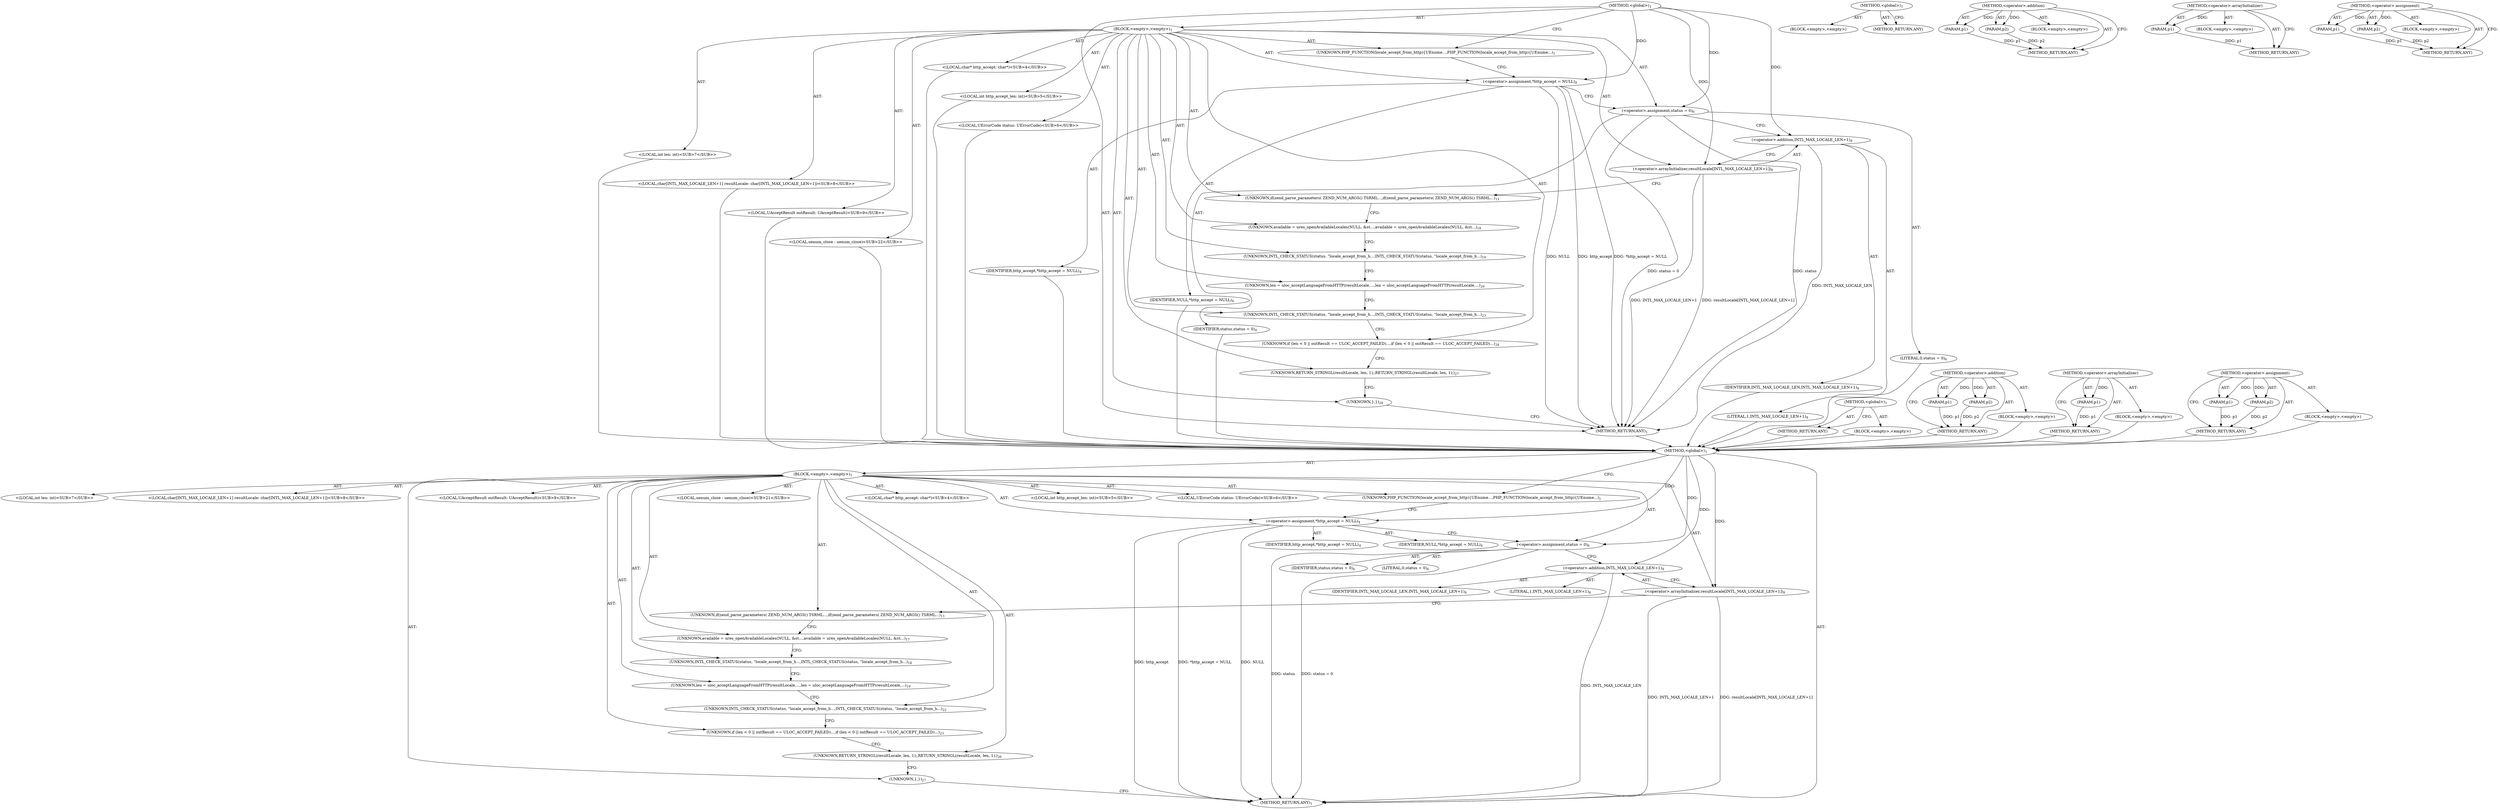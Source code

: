 digraph "&lt;operator&gt;.assignment" {
vulnerable_6 [label=<(METHOD,&lt;global&gt;)<SUB>1</SUB>>];
vulnerable_7 [label=<(BLOCK,&lt;empty&gt;,&lt;empty&gt;)<SUB>1</SUB>>];
vulnerable_8 [label=<(UNKNOWN,PHP_FUNCTION(locale_accept_from_http)
{
	UEnume...,PHP_FUNCTION(locale_accept_from_http)
{
	UEnume...)<SUB>1</SUB>>];
vulnerable_9 [label="<(LOCAL,char* http_accept: char*)<SUB>4</SUB>>"];
vulnerable_10 [label=<(&lt;operator&gt;.assignment,*http_accept = NULL)<SUB>4</SUB>>];
vulnerable_11 [label=<(IDENTIFIER,http_accept,*http_accept = NULL)<SUB>4</SUB>>];
vulnerable_12 [label=<(IDENTIFIER,NULL,*http_accept = NULL)<SUB>4</SUB>>];
vulnerable_13 [label="<(LOCAL,int http_accept_len: int)<SUB>5</SUB>>"];
vulnerable_14 [label="<(LOCAL,UErrorCode status: UErrorCode)<SUB>6</SUB>>"];
vulnerable_15 [label=<(&lt;operator&gt;.assignment,status = 0)<SUB>6</SUB>>];
vulnerable_16 [label=<(IDENTIFIER,status,status = 0)<SUB>6</SUB>>];
vulnerable_17 [label=<(LITERAL,0,status = 0)<SUB>6</SUB>>];
vulnerable_18 [label="<(LOCAL,int len: int)<SUB>7</SUB>>"];
vulnerable_19 [label="<(LOCAL,char[INTL_MAX_LOCALE_LEN+1] resultLocale: char[INTL_MAX_LOCALE_LEN+1])<SUB>8</SUB>>"];
vulnerable_20 [label=<(&lt;operator&gt;.arrayInitializer,resultLocale[INTL_MAX_LOCALE_LEN+1])<SUB>8</SUB>>];
vulnerable_21 [label=<(&lt;operator&gt;.addition,INTL_MAX_LOCALE_LEN+1)<SUB>8</SUB>>];
vulnerable_22 [label=<(IDENTIFIER,INTL_MAX_LOCALE_LEN,INTL_MAX_LOCALE_LEN+1)<SUB>8</SUB>>];
vulnerable_23 [label=<(LITERAL,1,INTL_MAX_LOCALE_LEN+1)<SUB>8</SUB>>];
vulnerable_24 [label="<(LOCAL,UAcceptResult outResult: UAcceptResult)<SUB>9</SUB>>"];
vulnerable_25 [label=<(UNKNOWN,if(zend_parse_parameters( ZEND_NUM_ARGS() TSRML...,if(zend_parse_parameters( ZEND_NUM_ARGS() TSRML...)<SUB>11</SUB>>];
vulnerable_26 [label=<(UNKNOWN,available = ures_openAvailableLocales(NULL, &amp;st...,available = ures_openAvailableLocales(NULL, &amp;st...)<SUB>17</SUB>>];
vulnerable_27 [label=<(UNKNOWN,INTL_CHECK_STATUS(status, &quot;locale_accept_from_h...,INTL_CHECK_STATUS(status, &quot;locale_accept_from_h...)<SUB>18</SUB>>];
vulnerable_28 [label=<(UNKNOWN,len = uloc_acceptLanguageFromHTTP(resultLocale,...,len = uloc_acceptLanguageFromHTTP(resultLocale,...)<SUB>19</SUB>>];
vulnerable_29 [label="<(LOCAL,uenum_close : uenum_close)<SUB>21</SUB>>"];
vulnerable_30 [label=<(UNKNOWN,INTL_CHECK_STATUS(status, &quot;locale_accept_from_h...,INTL_CHECK_STATUS(status, &quot;locale_accept_from_h...)<SUB>22</SUB>>];
vulnerable_31 [label=<(UNKNOWN,if (len &lt; 0 || outResult == ULOC_ACCEPT_FAILED)...,if (len &lt; 0 || outResult == ULOC_ACCEPT_FAILED)...)<SUB>23</SUB>>];
vulnerable_32 [label=<(UNKNOWN,RETURN_STRINGL(resultLocale, len, 1);,RETURN_STRINGL(resultLocale, len, 1);)<SUB>26</SUB>>];
vulnerable_33 [label=<(UNKNOWN,},})<SUB>27</SUB>>];
vulnerable_34 [label=<(METHOD_RETURN,ANY)<SUB>1</SUB>>];
vulnerable_51 [label=<(METHOD,&lt;global&gt;)<SUB>1</SUB>>];
vulnerable_52 [label=<(BLOCK,&lt;empty&gt;,&lt;empty&gt;)>];
vulnerable_53 [label=<(METHOD_RETURN,ANY)>];
vulnerable_66 [label=<(METHOD,&lt;operator&gt;.addition)>];
vulnerable_67 [label=<(PARAM,p1)>];
vulnerable_68 [label=<(PARAM,p2)>];
vulnerable_69 [label=<(BLOCK,&lt;empty&gt;,&lt;empty&gt;)>];
vulnerable_70 [label=<(METHOD_RETURN,ANY)>];
vulnerable_62 [label=<(METHOD,&lt;operator&gt;.arrayInitializer)>];
vulnerable_63 [label=<(PARAM,p1)>];
vulnerable_64 [label=<(BLOCK,&lt;empty&gt;,&lt;empty&gt;)>];
vulnerable_65 [label=<(METHOD_RETURN,ANY)>];
vulnerable_57 [label=<(METHOD,&lt;operator&gt;.assignment)>];
vulnerable_58 [label=<(PARAM,p1)>];
vulnerable_59 [label=<(PARAM,p2)>];
vulnerable_60 [label=<(BLOCK,&lt;empty&gt;,&lt;empty&gt;)>];
vulnerable_61 [label=<(METHOD_RETURN,ANY)>];
fixed_6 [label=<(METHOD,&lt;global&gt;)<SUB>1</SUB>>];
fixed_7 [label=<(BLOCK,&lt;empty&gt;,&lt;empty&gt;)<SUB>1</SUB>>];
fixed_8 [label=<(UNKNOWN,PHP_FUNCTION(locale_accept_from_http)
{
	UEnume...,PHP_FUNCTION(locale_accept_from_http)
{
	UEnume...)<SUB>1</SUB>>];
fixed_9 [label="<(LOCAL,char* http_accept: char*)<SUB>4</SUB>>"];
fixed_10 [label=<(&lt;operator&gt;.assignment,*http_accept = NULL)<SUB>4</SUB>>];
fixed_11 [label=<(IDENTIFIER,http_accept,*http_accept = NULL)<SUB>4</SUB>>];
fixed_12 [label=<(IDENTIFIER,NULL,*http_accept = NULL)<SUB>4</SUB>>];
fixed_13 [label="<(LOCAL,int http_accept_len: int)<SUB>5</SUB>>"];
fixed_14 [label="<(LOCAL,UErrorCode status: UErrorCode)<SUB>6</SUB>>"];
fixed_15 [label=<(&lt;operator&gt;.assignment,status = 0)<SUB>6</SUB>>];
fixed_16 [label=<(IDENTIFIER,status,status = 0)<SUB>6</SUB>>];
fixed_17 [label=<(LITERAL,0,status = 0)<SUB>6</SUB>>];
fixed_18 [label="<(LOCAL,int len: int)<SUB>7</SUB>>"];
fixed_19 [label="<(LOCAL,char[INTL_MAX_LOCALE_LEN+1] resultLocale: char[INTL_MAX_LOCALE_LEN+1])<SUB>8</SUB>>"];
fixed_20 [label=<(&lt;operator&gt;.arrayInitializer,resultLocale[INTL_MAX_LOCALE_LEN+1])<SUB>8</SUB>>];
fixed_21 [label=<(&lt;operator&gt;.addition,INTL_MAX_LOCALE_LEN+1)<SUB>8</SUB>>];
fixed_22 [label=<(IDENTIFIER,INTL_MAX_LOCALE_LEN,INTL_MAX_LOCALE_LEN+1)<SUB>8</SUB>>];
fixed_23 [label=<(LITERAL,1,INTL_MAX_LOCALE_LEN+1)<SUB>8</SUB>>];
fixed_24 [label="<(LOCAL,UAcceptResult outResult: UAcceptResult)<SUB>9</SUB>>"];
fixed_25 [label=<(UNKNOWN,if(zend_parse_parameters( ZEND_NUM_ARGS() TSRML...,if(zend_parse_parameters( ZEND_NUM_ARGS() TSRML...)<SUB>11</SUB>>];
fixed_26 [label=<(UNKNOWN,available = ures_openAvailableLocales(NULL, &amp;st...,available = ures_openAvailableLocales(NULL, &amp;st...)<SUB>18</SUB>>];
fixed_27 [label=<(UNKNOWN,INTL_CHECK_STATUS(status, &quot;locale_accept_from_h...,INTL_CHECK_STATUS(status, &quot;locale_accept_from_h...)<SUB>19</SUB>>];
fixed_28 [label=<(UNKNOWN,len = uloc_acceptLanguageFromHTTP(resultLocale,...,len = uloc_acceptLanguageFromHTTP(resultLocale,...)<SUB>20</SUB>>];
fixed_29 [label="<(LOCAL,uenum_close : uenum_close)<SUB>22</SUB>>"];
fixed_30 [label=<(UNKNOWN,INTL_CHECK_STATUS(status, &quot;locale_accept_from_h...,INTL_CHECK_STATUS(status, &quot;locale_accept_from_h...)<SUB>23</SUB>>];
fixed_31 [label=<(UNKNOWN,if (len &lt; 0 || outResult == ULOC_ACCEPT_FAILED)...,if (len &lt; 0 || outResult == ULOC_ACCEPT_FAILED)...)<SUB>24</SUB>>];
fixed_32 [label=<(UNKNOWN,RETURN_STRINGL(resultLocale, len, 1);,RETURN_STRINGL(resultLocale, len, 1);)<SUB>27</SUB>>];
fixed_33 [label=<(UNKNOWN,},})<SUB>28</SUB>>];
fixed_34 [label=<(METHOD_RETURN,ANY)<SUB>1</SUB>>];
fixed_51 [label=<(METHOD,&lt;global&gt;)<SUB>1</SUB>>];
fixed_52 [label=<(BLOCK,&lt;empty&gt;,&lt;empty&gt;)>];
fixed_53 [label=<(METHOD_RETURN,ANY)>];
fixed_66 [label=<(METHOD,&lt;operator&gt;.addition)>];
fixed_67 [label=<(PARAM,p1)>];
fixed_68 [label=<(PARAM,p2)>];
fixed_69 [label=<(BLOCK,&lt;empty&gt;,&lt;empty&gt;)>];
fixed_70 [label=<(METHOD_RETURN,ANY)>];
fixed_62 [label=<(METHOD,&lt;operator&gt;.arrayInitializer)>];
fixed_63 [label=<(PARAM,p1)>];
fixed_64 [label=<(BLOCK,&lt;empty&gt;,&lt;empty&gt;)>];
fixed_65 [label=<(METHOD_RETURN,ANY)>];
fixed_57 [label=<(METHOD,&lt;operator&gt;.assignment)>];
fixed_58 [label=<(PARAM,p1)>];
fixed_59 [label=<(PARAM,p2)>];
fixed_60 [label=<(BLOCK,&lt;empty&gt;,&lt;empty&gt;)>];
fixed_61 [label=<(METHOD_RETURN,ANY)>];
vulnerable_6 -> vulnerable_7  [key=0, label="AST: "];
vulnerable_6 -> vulnerable_34  [key=0, label="AST: "];
vulnerable_6 -> vulnerable_8  [key=0, label="CFG: "];
vulnerable_6 -> vulnerable_10  [key=0, label="DDG: "];
vulnerable_6 -> vulnerable_15  [key=0, label="DDG: "];
vulnerable_6 -> vulnerable_20  [key=0, label="DDG: "];
vulnerable_6 -> vulnerable_21  [key=0, label="DDG: "];
vulnerable_7 -> vulnerable_8  [key=0, label="AST: "];
vulnerable_7 -> vulnerable_9  [key=0, label="AST: "];
vulnerable_7 -> vulnerable_10  [key=0, label="AST: "];
vulnerable_7 -> vulnerable_13  [key=0, label="AST: "];
vulnerable_7 -> vulnerable_14  [key=0, label="AST: "];
vulnerable_7 -> vulnerable_15  [key=0, label="AST: "];
vulnerable_7 -> vulnerable_18  [key=0, label="AST: "];
vulnerable_7 -> vulnerable_19  [key=0, label="AST: "];
vulnerable_7 -> vulnerable_20  [key=0, label="AST: "];
vulnerable_7 -> vulnerable_24  [key=0, label="AST: "];
vulnerable_7 -> vulnerable_25  [key=0, label="AST: "];
vulnerable_7 -> vulnerable_26  [key=0, label="AST: "];
vulnerable_7 -> vulnerable_27  [key=0, label="AST: "];
vulnerable_7 -> vulnerable_28  [key=0, label="AST: "];
vulnerable_7 -> vulnerable_29  [key=0, label="AST: "];
vulnerable_7 -> vulnerable_30  [key=0, label="AST: "];
vulnerable_7 -> vulnerable_31  [key=0, label="AST: "];
vulnerable_7 -> vulnerable_32  [key=0, label="AST: "];
vulnerable_7 -> vulnerable_33  [key=0, label="AST: "];
vulnerable_8 -> vulnerable_10  [key=0, label="CFG: "];
vulnerable_10 -> vulnerable_11  [key=0, label="AST: "];
vulnerable_10 -> vulnerable_12  [key=0, label="AST: "];
vulnerable_10 -> vulnerable_15  [key=0, label="CFG: "];
vulnerable_10 -> vulnerable_34  [key=0, label="DDG: http_accept"];
vulnerable_10 -> vulnerable_34  [key=1, label="DDG: *http_accept = NULL"];
vulnerable_10 -> vulnerable_34  [key=2, label="DDG: NULL"];
vulnerable_15 -> vulnerable_16  [key=0, label="AST: "];
vulnerable_15 -> vulnerable_17  [key=0, label="AST: "];
vulnerable_15 -> vulnerable_21  [key=0, label="CFG: "];
vulnerable_15 -> vulnerable_34  [key=0, label="DDG: status"];
vulnerable_15 -> vulnerable_34  [key=1, label="DDG: status = 0"];
vulnerable_20 -> vulnerable_21  [key=0, label="AST: "];
vulnerable_20 -> vulnerable_25  [key=0, label="CFG: "];
vulnerable_20 -> vulnerable_34  [key=0, label="DDG: INTL_MAX_LOCALE_LEN+1"];
vulnerable_20 -> vulnerable_34  [key=1, label="DDG: resultLocale[INTL_MAX_LOCALE_LEN+1]"];
vulnerable_21 -> vulnerable_22  [key=0, label="AST: "];
vulnerable_21 -> vulnerable_23  [key=0, label="AST: "];
vulnerable_21 -> vulnerable_20  [key=0, label="CFG: "];
vulnerable_21 -> vulnerable_34  [key=0, label="DDG: INTL_MAX_LOCALE_LEN"];
vulnerable_25 -> vulnerable_26  [key=0, label="CFG: "];
vulnerable_26 -> vulnerable_27  [key=0, label="CFG: "];
vulnerable_27 -> vulnerable_28  [key=0, label="CFG: "];
vulnerable_28 -> vulnerable_30  [key=0, label="CFG: "];
vulnerable_30 -> vulnerable_31  [key=0, label="CFG: "];
vulnerable_31 -> vulnerable_32  [key=0, label="CFG: "];
vulnerable_32 -> vulnerable_33  [key=0, label="CFG: "];
vulnerable_33 -> vulnerable_34  [key=0, label="CFG: "];
vulnerable_51 -> vulnerable_52  [key=0, label="AST: "];
vulnerable_51 -> vulnerable_53  [key=0, label="AST: "];
vulnerable_51 -> vulnerable_53  [key=1, label="CFG: "];
vulnerable_66 -> vulnerable_67  [key=0, label="AST: "];
vulnerable_66 -> vulnerable_67  [key=1, label="DDG: "];
vulnerable_66 -> vulnerable_69  [key=0, label="AST: "];
vulnerable_66 -> vulnerable_68  [key=0, label="AST: "];
vulnerable_66 -> vulnerable_68  [key=1, label="DDG: "];
vulnerable_66 -> vulnerable_70  [key=0, label="AST: "];
vulnerable_66 -> vulnerable_70  [key=1, label="CFG: "];
vulnerable_67 -> vulnerable_70  [key=0, label="DDG: p1"];
vulnerable_68 -> vulnerable_70  [key=0, label="DDG: p2"];
vulnerable_62 -> vulnerable_63  [key=0, label="AST: "];
vulnerable_62 -> vulnerable_63  [key=1, label="DDG: "];
vulnerable_62 -> vulnerable_64  [key=0, label="AST: "];
vulnerable_62 -> vulnerable_65  [key=0, label="AST: "];
vulnerable_62 -> vulnerable_65  [key=1, label="CFG: "];
vulnerable_63 -> vulnerable_65  [key=0, label="DDG: p1"];
vulnerable_57 -> vulnerable_58  [key=0, label="AST: "];
vulnerable_57 -> vulnerable_58  [key=1, label="DDG: "];
vulnerable_57 -> vulnerable_60  [key=0, label="AST: "];
vulnerable_57 -> vulnerable_59  [key=0, label="AST: "];
vulnerable_57 -> vulnerable_59  [key=1, label="DDG: "];
vulnerable_57 -> vulnerable_61  [key=0, label="AST: "];
vulnerable_57 -> vulnerable_61  [key=1, label="CFG: "];
vulnerable_58 -> vulnerable_61  [key=0, label="DDG: p1"];
vulnerable_59 -> vulnerable_61  [key=0, label="DDG: p2"];
fixed_6 -> fixed_7  [key=0, label="AST: "];
fixed_6 -> fixed_34  [key=0, label="AST: "];
fixed_6 -> fixed_8  [key=0, label="CFG: "];
fixed_6 -> fixed_10  [key=0, label="DDG: "];
fixed_6 -> fixed_15  [key=0, label="DDG: "];
fixed_6 -> fixed_20  [key=0, label="DDG: "];
fixed_6 -> fixed_21  [key=0, label="DDG: "];
fixed_7 -> fixed_8  [key=0, label="AST: "];
fixed_7 -> fixed_9  [key=0, label="AST: "];
fixed_7 -> fixed_10  [key=0, label="AST: "];
fixed_7 -> fixed_13  [key=0, label="AST: "];
fixed_7 -> fixed_14  [key=0, label="AST: "];
fixed_7 -> fixed_15  [key=0, label="AST: "];
fixed_7 -> fixed_18  [key=0, label="AST: "];
fixed_7 -> fixed_19  [key=0, label="AST: "];
fixed_7 -> fixed_20  [key=0, label="AST: "];
fixed_7 -> fixed_24  [key=0, label="AST: "];
fixed_7 -> fixed_25  [key=0, label="AST: "];
fixed_7 -> fixed_26  [key=0, label="AST: "];
fixed_7 -> fixed_27  [key=0, label="AST: "];
fixed_7 -> fixed_28  [key=0, label="AST: "];
fixed_7 -> fixed_29  [key=0, label="AST: "];
fixed_7 -> fixed_30  [key=0, label="AST: "];
fixed_7 -> fixed_31  [key=0, label="AST: "];
fixed_7 -> fixed_32  [key=0, label="AST: "];
fixed_7 -> fixed_33  [key=0, label="AST: "];
fixed_8 -> fixed_10  [key=0, label="CFG: "];
fixed_9 -> vulnerable_6  [key=0];
fixed_10 -> fixed_11  [key=0, label="AST: "];
fixed_10 -> fixed_12  [key=0, label="AST: "];
fixed_10 -> fixed_15  [key=0, label="CFG: "];
fixed_10 -> fixed_34  [key=0, label="DDG: http_accept"];
fixed_10 -> fixed_34  [key=1, label="DDG: *http_accept = NULL"];
fixed_10 -> fixed_34  [key=2, label="DDG: NULL"];
fixed_11 -> vulnerable_6  [key=0];
fixed_12 -> vulnerable_6  [key=0];
fixed_13 -> vulnerable_6  [key=0];
fixed_14 -> vulnerable_6  [key=0];
fixed_15 -> fixed_16  [key=0, label="AST: "];
fixed_15 -> fixed_17  [key=0, label="AST: "];
fixed_15 -> fixed_21  [key=0, label="CFG: "];
fixed_15 -> fixed_34  [key=0, label="DDG: status"];
fixed_15 -> fixed_34  [key=1, label="DDG: status = 0"];
fixed_16 -> vulnerable_6  [key=0];
fixed_17 -> vulnerable_6  [key=0];
fixed_18 -> vulnerable_6  [key=0];
fixed_19 -> vulnerable_6  [key=0];
fixed_20 -> fixed_21  [key=0, label="AST: "];
fixed_20 -> fixed_25  [key=0, label="CFG: "];
fixed_20 -> fixed_34  [key=0, label="DDG: INTL_MAX_LOCALE_LEN+1"];
fixed_20 -> fixed_34  [key=1, label="DDG: resultLocale[INTL_MAX_LOCALE_LEN+1]"];
fixed_21 -> fixed_22  [key=0, label="AST: "];
fixed_21 -> fixed_23  [key=0, label="AST: "];
fixed_21 -> fixed_20  [key=0, label="CFG: "];
fixed_21 -> fixed_34  [key=0, label="DDG: INTL_MAX_LOCALE_LEN"];
fixed_22 -> vulnerable_6  [key=0];
fixed_23 -> vulnerable_6  [key=0];
fixed_24 -> vulnerable_6  [key=0];
fixed_25 -> fixed_26  [key=0, label="CFG: "];
fixed_26 -> fixed_27  [key=0, label="CFG: "];
fixed_27 -> fixed_28  [key=0, label="CFG: "];
fixed_28 -> fixed_30  [key=0, label="CFG: "];
fixed_29 -> vulnerable_6  [key=0];
fixed_30 -> fixed_31  [key=0, label="CFG: "];
fixed_31 -> fixed_32  [key=0, label="CFG: "];
fixed_32 -> fixed_33  [key=0, label="CFG: "];
fixed_33 -> fixed_34  [key=0, label="CFG: "];
fixed_34 -> vulnerable_6  [key=0];
fixed_51 -> fixed_52  [key=0, label="AST: "];
fixed_51 -> fixed_53  [key=0, label="AST: "];
fixed_51 -> fixed_53  [key=1, label="CFG: "];
fixed_52 -> vulnerable_6  [key=0];
fixed_53 -> vulnerable_6  [key=0];
fixed_66 -> fixed_67  [key=0, label="AST: "];
fixed_66 -> fixed_67  [key=1, label="DDG: "];
fixed_66 -> fixed_69  [key=0, label="AST: "];
fixed_66 -> fixed_68  [key=0, label="AST: "];
fixed_66 -> fixed_68  [key=1, label="DDG: "];
fixed_66 -> fixed_70  [key=0, label="AST: "];
fixed_66 -> fixed_70  [key=1, label="CFG: "];
fixed_67 -> fixed_70  [key=0, label="DDG: p1"];
fixed_68 -> fixed_70  [key=0, label="DDG: p2"];
fixed_69 -> vulnerable_6  [key=0];
fixed_70 -> vulnerable_6  [key=0];
fixed_62 -> fixed_63  [key=0, label="AST: "];
fixed_62 -> fixed_63  [key=1, label="DDG: "];
fixed_62 -> fixed_64  [key=0, label="AST: "];
fixed_62 -> fixed_65  [key=0, label="AST: "];
fixed_62 -> fixed_65  [key=1, label="CFG: "];
fixed_63 -> fixed_65  [key=0, label="DDG: p1"];
fixed_64 -> vulnerable_6  [key=0];
fixed_65 -> vulnerable_6  [key=0];
fixed_57 -> fixed_58  [key=0, label="AST: "];
fixed_57 -> fixed_58  [key=1, label="DDG: "];
fixed_57 -> fixed_60  [key=0, label="AST: "];
fixed_57 -> fixed_59  [key=0, label="AST: "];
fixed_57 -> fixed_59  [key=1, label="DDG: "];
fixed_57 -> fixed_61  [key=0, label="AST: "];
fixed_57 -> fixed_61  [key=1, label="CFG: "];
fixed_58 -> fixed_61  [key=0, label="DDG: p1"];
fixed_59 -> fixed_61  [key=0, label="DDG: p2"];
fixed_60 -> vulnerable_6  [key=0];
fixed_61 -> vulnerable_6  [key=0];
}
